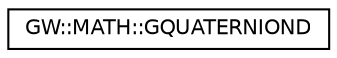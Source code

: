 digraph "Graphical Class Hierarchy"
{
  edge [fontname="Helvetica",fontsize="10",labelfontname="Helvetica",labelfontsize="10"];
  node [fontname="Helvetica",fontsize="10",shape=record];
  rankdir="LR";
  Node0 [label="GW::MATH::GQUATERNIOND",height=0.2,width=0.4,color="black", fillcolor="white", style="filled",URL="$structGW_1_1MATH_1_1GQUATERNIOND.html",tooltip="Quaternion with 4 double elements. "];
}
